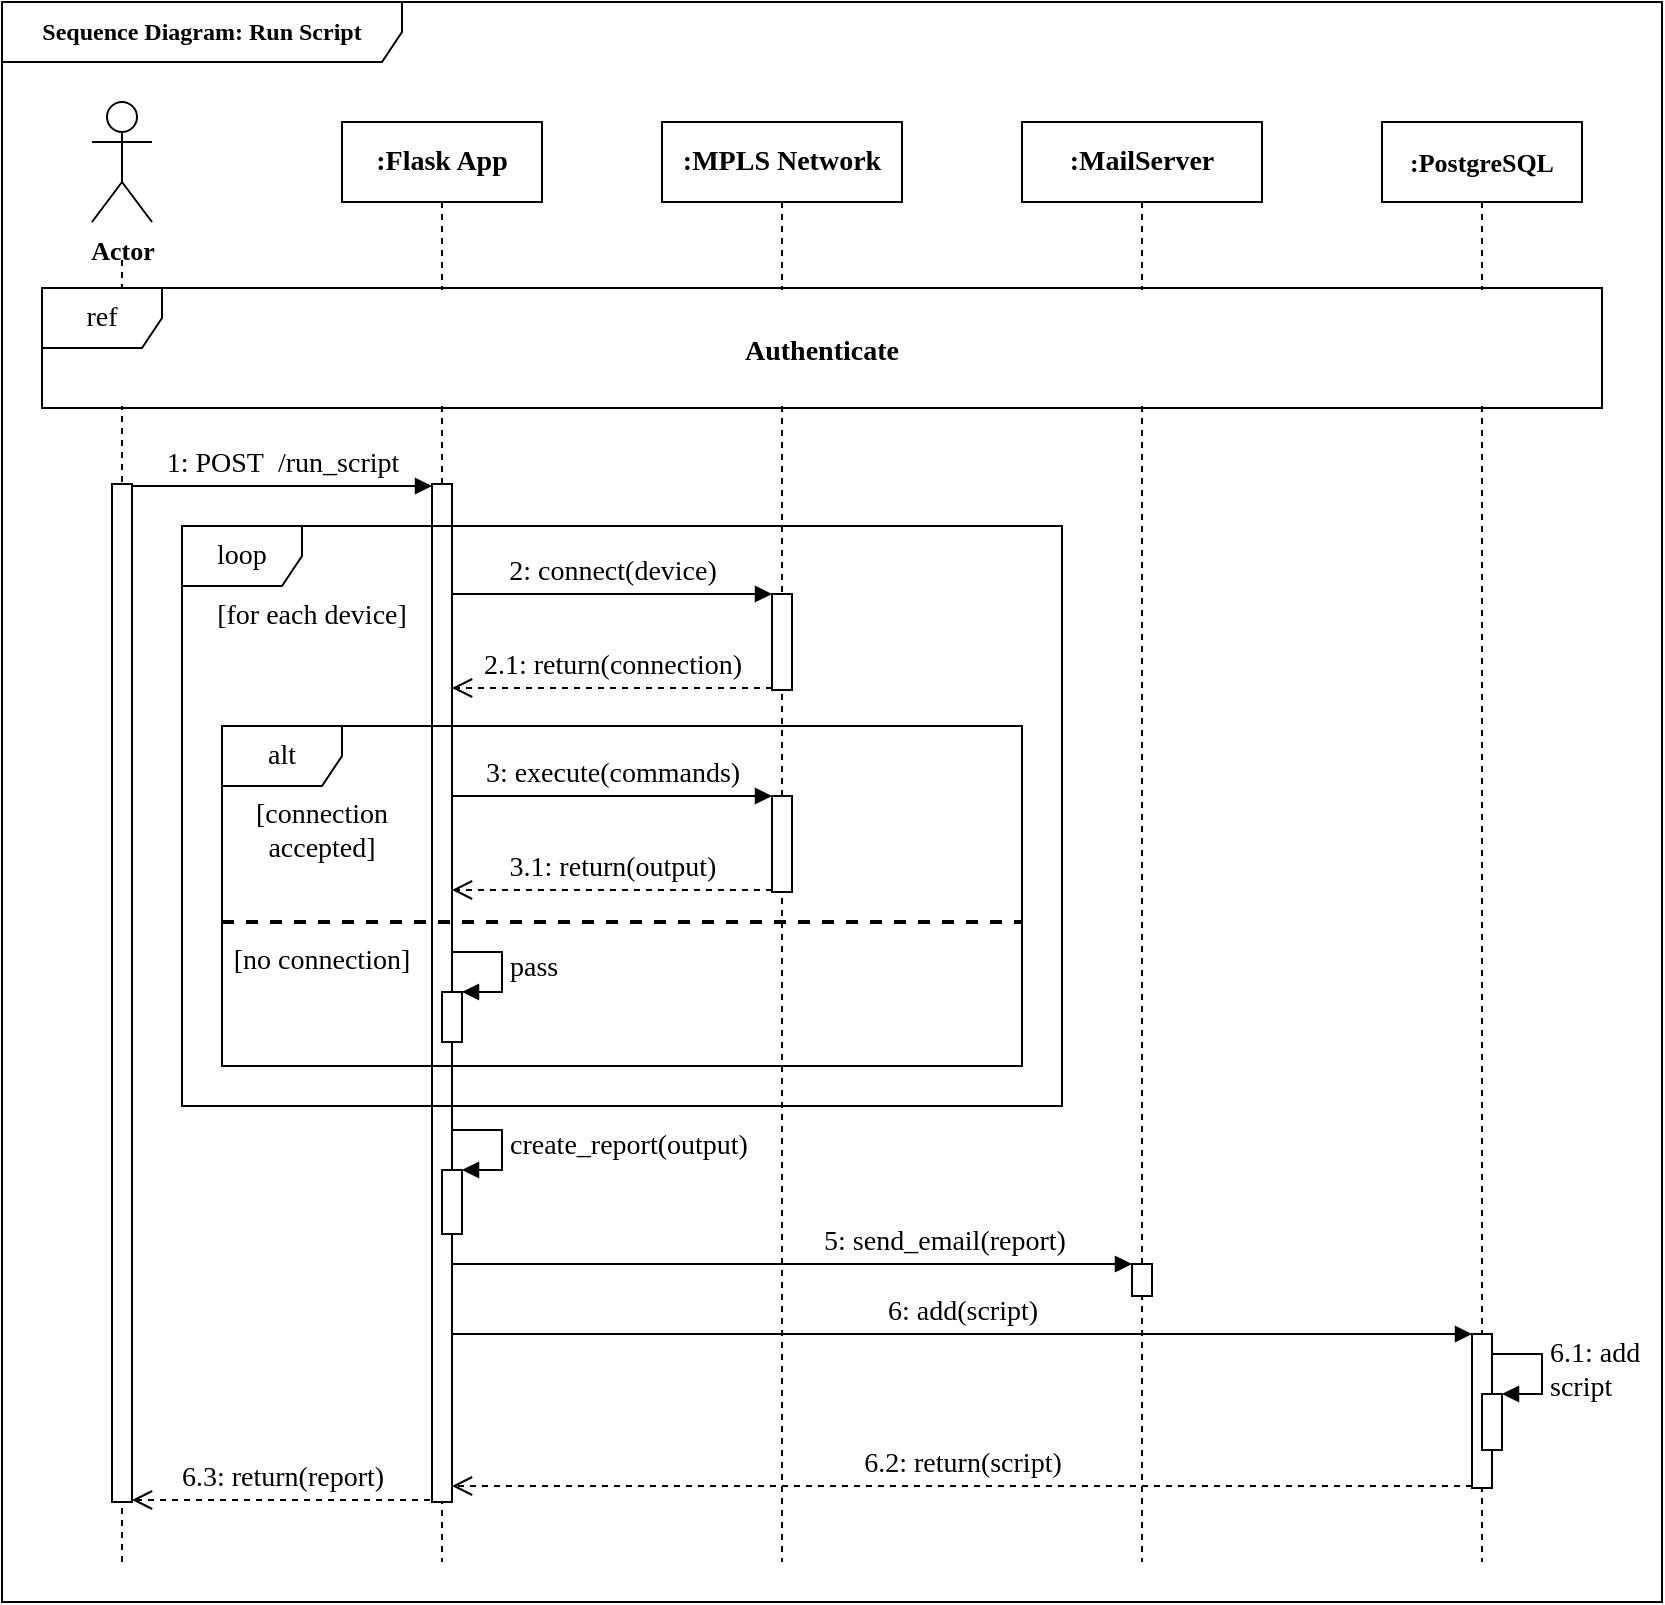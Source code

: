 <mxfile version="13.6.5" type="github">
  <diagram id="kgpKYQtTHZ0yAKxKKP6v" name="Page-1">
    <mxGraphModel dx="1221" dy="587" grid="1" gridSize="10" guides="1" tooltips="1" connect="1" arrows="1" fold="1" page="1" pageScale="1" pageWidth="850" pageHeight="1100" math="0" shadow="0" extFonts="Old Standard TT^https://fonts.googleapis.com/css?family=Old+Standard+TT">
      <root>
        <mxCell id="0" />
        <mxCell id="1" parent="0" />
        <mxCell id="V96XFKrL5X7HhLmzF2Gw-1" value="&lt;font face=&quot;Old Standard TT&quot;&gt;&lt;b&gt;Sequence Diagram: Run Script&lt;/b&gt;&lt;/font&gt;" style="shape=umlFrame;whiteSpace=wrap;html=1;width=200;height=30;" parent="1" vertex="1">
          <mxGeometry x="190" y="30" width="830" height="800" as="geometry" />
        </mxCell>
        <mxCell id="BJgerjKeEdl1azDdf-ck-2" value="" style="endArrow=none;dashed=1;html=1;" parent="1" edge="1">
          <mxGeometry width="50" height="50" relative="1" as="geometry">
            <mxPoint x="250" y="810" as="sourcePoint" />
            <mxPoint x="250" y="158" as="targetPoint" />
          </mxGeometry>
        </mxCell>
        <mxCell id="won6xVCmw4BPkQLx-nKb-10" value="&lt;font face=&quot;Old Standard TT&quot; size=&quot;1&quot;&gt;&lt;b style=&quot;font-size: 14px&quot;&gt;:MailServer&lt;/b&gt;&lt;/font&gt;" style="shape=umlLifeline;perimeter=lifelinePerimeter;whiteSpace=wrap;html=1;container=1;collapsible=0;recursiveResize=0;outlineConnect=0;" parent="1" vertex="1">
          <mxGeometry x="700" y="90" width="120" height="720" as="geometry" />
        </mxCell>
        <mxCell id="scSC1ONJ-kp-0vuA-Wr2-20" value="" style="html=1;points=[];perimeter=orthogonalPerimeter;strokeWidth=1;fontFamily=Old Standard TT;fontSize=14;" parent="won6xVCmw4BPkQLx-nKb-10" vertex="1">
          <mxGeometry x="55" y="571" width="10" height="16" as="geometry" />
        </mxCell>
        <mxCell id="won6xVCmw4BPkQLx-nKb-11" value="&lt;font face=&quot;Old Standard TT&quot; size=&quot;1&quot;&gt;&lt;b style=&quot;font-size: 13px&quot;&gt;:PostgreSQL&lt;/b&gt;&lt;/font&gt;" style="shape=umlLifeline;perimeter=lifelinePerimeter;whiteSpace=wrap;html=1;container=1;collapsible=0;recursiveResize=0;outlineConnect=0;" parent="1" vertex="1">
          <mxGeometry x="880" y="90" width="100" height="720" as="geometry" />
        </mxCell>
        <mxCell id="scSC1ONJ-kp-0vuA-Wr2-23" value="" style="html=1;points=[];perimeter=orthogonalPerimeter;strokeWidth=1;fontFamily=Old Standard TT;fontSize=14;" parent="won6xVCmw4BPkQLx-nKb-11" vertex="1">
          <mxGeometry x="45" y="606" width="10" height="77" as="geometry" />
        </mxCell>
        <mxCell id="scSC1ONJ-kp-0vuA-Wr2-26" value="" style="html=1;points=[];perimeter=orthogonalPerimeter;strokeWidth=1;fontFamily=Old Standard TT;fontSize=14;" parent="won6xVCmw4BPkQLx-nKb-11" vertex="1">
          <mxGeometry x="50" y="636" width="10" height="28" as="geometry" />
        </mxCell>
        <mxCell id="scSC1ONJ-kp-0vuA-Wr2-27" value="6.1: add&lt;br&gt;script" style="edgeStyle=orthogonalEdgeStyle;html=1;align=left;spacingLeft=2;endArrow=block;rounded=0;entryX=1;entryY=0;labelBackgroundColor=none;fontFamily=Old Standard TT;fontSize=14;" parent="won6xVCmw4BPkQLx-nKb-11" target="scSC1ONJ-kp-0vuA-Wr2-26" edge="1">
          <mxGeometry relative="1" as="geometry">
            <mxPoint x="55" y="616" as="sourcePoint" />
            <Array as="points">
              <mxPoint x="80" y="616" />
            </Array>
          </mxGeometry>
        </mxCell>
        <mxCell id="won6xVCmw4BPkQLx-nKb-28" value="&lt;font face=&quot;Old Standard TT&quot; style=&quot;font-size: 13px&quot;&gt;&lt;b&gt;Actor&lt;/b&gt;&lt;/font&gt;" style="shape=umlActor;verticalLabelPosition=bottom;verticalAlign=top;html=1;" parent="1" vertex="1">
          <mxGeometry x="235" y="80" width="30" height="60" as="geometry" />
        </mxCell>
        <mxCell id="won6xVCmw4BPkQLx-nKb-9" value="&lt;font face=&quot;Old Standard TT&quot; size=&quot;1&quot;&gt;&lt;b style=&quot;font-size: 14px&quot;&gt;:Flask App&lt;/b&gt;&lt;/font&gt;" style="shape=umlLifeline;perimeter=lifelinePerimeter;whiteSpace=wrap;html=1;container=1;collapsible=0;recursiveResize=0;outlineConnect=0;" parent="1" vertex="1">
          <mxGeometry x="360" y="90" width="100" height="720" as="geometry" />
        </mxCell>
        <mxCell id="BJgerjKeEdl1azDdf-ck-3" value="" style="html=1;points=[];perimeter=orthogonalPerimeter;" parent="won6xVCmw4BPkQLx-nKb-9" vertex="1">
          <mxGeometry x="45" y="181" width="10" height="509" as="geometry" />
        </mxCell>
        <mxCell id="zxsSyFawASglIHNcO84D-4" value="" style="html=1;points=[];perimeter=orthogonalPerimeter;" vertex="1" parent="won6xVCmw4BPkQLx-nKb-9">
          <mxGeometry x="50" y="524" width="10" height="32" as="geometry" />
        </mxCell>
        <mxCell id="zxsSyFawASglIHNcO84D-5" value="&lt;font style=&quot;font-size: 14px&quot; face=&quot;Old Standard TT&quot;&gt;create_report(output)&lt;/font&gt;" style="edgeStyle=orthogonalEdgeStyle;html=1;align=left;spacingLeft=2;endArrow=block;rounded=0;entryX=1;entryY=0;labelBackgroundColor=none;" edge="1" target="zxsSyFawASglIHNcO84D-4" parent="won6xVCmw4BPkQLx-nKb-9">
          <mxGeometry relative="1" as="geometry">
            <mxPoint x="55" y="504" as="sourcePoint" />
            <Array as="points">
              <mxPoint x="80" y="504" />
            </Array>
          </mxGeometry>
        </mxCell>
        <mxCell id="BJgerjKeEdl1azDdf-ck-6" value="&lt;font face=&quot;Old Standard TT&quot; style=&quot;font-size: 14px&quot;&gt;1: POST&amp;nbsp; /run_script&lt;/font&gt;" style="html=1;verticalAlign=bottom;endArrow=block;labelBackgroundColor=none;" parent="1" edge="1">
          <mxGeometry width="80" relative="1" as="geometry">
            <mxPoint x="255" y="272" as="sourcePoint" />
            <mxPoint x="405" y="272" as="targetPoint" />
          </mxGeometry>
        </mxCell>
        <mxCell id="BJgerjKeEdl1azDdf-ck-7" value="" style="html=1;points=[];perimeter=orthogonalPerimeter;" parent="1" vertex="1">
          <mxGeometry x="245" y="271" width="10" height="509" as="geometry" />
        </mxCell>
        <mxCell id="won6xVCmw4BPkQLx-nKb-49" value="&lt;font face=&quot;Old Standard TT&quot; size=&quot;1&quot;&gt;&lt;b style=&quot;font-size: 14px&quot;&gt;:MPLS Network&lt;/b&gt;&lt;/font&gt;" style="shape=umlLifeline;perimeter=lifelinePerimeter;whiteSpace=wrap;html=1;container=1;collapsible=0;recursiveResize=0;outlineConnect=0;" parent="1" vertex="1">
          <mxGeometry x="520" y="90" width="120" height="720" as="geometry" />
        </mxCell>
        <mxCell id="scSC1ONJ-kp-0vuA-Wr2-3" value="" style="html=1;points=[];perimeter=orthogonalPerimeter;fontFamily=Old Standard TT;fontSize=14;" parent="won6xVCmw4BPkQLx-nKb-49" vertex="1">
          <mxGeometry x="55" y="236" width="10" height="48" as="geometry" />
        </mxCell>
        <mxCell id="scSC1ONJ-kp-0vuA-Wr2-9" value="" style="html=1;points=[];perimeter=orthogonalPerimeter;fontFamily=Old Standard TT;fontSize=14;" parent="won6xVCmw4BPkQLx-nKb-49" vertex="1">
          <mxGeometry x="55" y="337" width="10" height="48" as="geometry" />
        </mxCell>
        <mxCell id="scSC1ONJ-kp-0vuA-Wr2-11" value="3.1: return(output)" style="html=1;verticalAlign=bottom;endArrow=open;dashed=1;endSize=8;exitX=0;exitY=0.95;fontFamily=Old Standard TT;fontSize=14;labelBackgroundColor=none;" parent="won6xVCmw4BPkQLx-nKb-49" edge="1">
          <mxGeometry relative="1" as="geometry">
            <mxPoint x="-105" y="384" as="targetPoint" />
            <mxPoint x="55" y="384" as="sourcePoint" />
          </mxGeometry>
        </mxCell>
        <mxCell id="scSC1ONJ-kp-0vuA-Wr2-2" value="[for each device]" style="text;align=center;fontStyle=0;verticalAlign=middle;spacingLeft=3;spacingRight=3;strokeColor=none;rotatable=0;points=[[0,0.5],[1,0.5]];portConstraint=eastwest;fontFamily=Old Standard TT;fontSize=14;" parent="1" vertex="1">
          <mxGeometry x="290" y="322" width="110" height="26" as="geometry" />
        </mxCell>
        <mxCell id="scSC1ONJ-kp-0vuA-Wr2-4" value="2: connect(device)" style="html=1;verticalAlign=bottom;endArrow=block;entryX=0;entryY=0;fontFamily=Old Standard TT;fontSize=14;labelBackgroundColor=none;" parent="1" target="scSC1ONJ-kp-0vuA-Wr2-3" edge="1">
          <mxGeometry relative="1" as="geometry">
            <mxPoint x="415" y="326.0" as="sourcePoint" />
          </mxGeometry>
        </mxCell>
        <mxCell id="scSC1ONJ-kp-0vuA-Wr2-5" value="2.1: return(connection)" style="html=1;verticalAlign=bottom;endArrow=open;dashed=1;endSize=8;exitX=0;exitY=0.95;fontFamily=Old Standard TT;fontSize=14;labelBackgroundColor=none;" parent="1" edge="1">
          <mxGeometry relative="1" as="geometry">
            <mxPoint x="415" y="373" as="targetPoint" />
            <mxPoint x="575" y="373" as="sourcePoint" />
          </mxGeometry>
        </mxCell>
        <mxCell id="scSC1ONJ-kp-0vuA-Wr2-10" value="3: execute(commands)" style="html=1;verticalAlign=bottom;endArrow=block;entryX=0;entryY=0;fontFamily=Old Standard TT;fontSize=14;labelBackgroundColor=none;" parent="1" edge="1">
          <mxGeometry relative="1" as="geometry">
            <mxPoint x="415" y="427" as="sourcePoint" />
            <mxPoint x="575" y="427" as="targetPoint" />
          </mxGeometry>
        </mxCell>
        <mxCell id="scSC1ONJ-kp-0vuA-Wr2-12" value="" style="line;strokeWidth=2;fillColor=none;align=left;verticalAlign=middle;spacingTop=-1;spacingLeft=3;spacingRight=3;rotatable=0;labelPosition=right;points=[];portConstraint=eastwest;fontFamily=Old Standard TT;fontSize=14;dashed=1;" parent="1" vertex="1">
          <mxGeometry x="300" y="486" width="400" height="8" as="geometry" />
        </mxCell>
        <mxCell id="scSC1ONJ-kp-0vuA-Wr2-13" value="[connection &#xa;accepted]" style="text;align=center;fontStyle=0;verticalAlign=middle;spacingLeft=3;spacingRight=3;strokeColor=none;rotatable=0;points=[[0,0.5],[1,0.5]];portConstraint=eastwest;fontFamily=Old Standard TT;fontSize=14;" parent="1" vertex="1">
          <mxGeometry x="310" y="430" width="80" height="26" as="geometry" />
        </mxCell>
        <mxCell id="scSC1ONJ-kp-0vuA-Wr2-14" value="[no connection]" style="text;align=center;fontStyle=0;verticalAlign=middle;spacingLeft=3;spacingRight=3;strokeColor=none;rotatable=0;points=[[0,0.5],[1,0.5]];portConstraint=eastwest;fontFamily=Old Standard TT;fontSize=14;" parent="1" vertex="1">
          <mxGeometry x="310" y="498" width="80" height="19" as="geometry" />
        </mxCell>
        <mxCell id="scSC1ONJ-kp-0vuA-Wr2-21" value="5: send_email(report)" style="html=1;verticalAlign=bottom;endArrow=block;labelBackgroundColor=none;fontFamily=Old Standard TT;fontSize=14;" parent="1" edge="1">
          <mxGeometry x="0.443" relative="1" as="geometry">
            <mxPoint x="415" y="661" as="sourcePoint" />
            <mxPoint x="755" y="661" as="targetPoint" />
            <mxPoint as="offset" />
          </mxGeometry>
        </mxCell>
        <mxCell id="scSC1ONJ-kp-0vuA-Wr2-24" value="6: add(script)" style="html=1;verticalAlign=bottom;endArrow=block;entryX=0;entryY=0;labelBackgroundColor=none;fontFamily=Old Standard TT;fontSize=14;" parent="1" target="scSC1ONJ-kp-0vuA-Wr2-23" edge="1">
          <mxGeometry relative="1" as="geometry">
            <mxPoint x="415" y="696" as="sourcePoint" />
          </mxGeometry>
        </mxCell>
        <mxCell id="scSC1ONJ-kp-0vuA-Wr2-25" value="6.2: return(script)" style="html=1;verticalAlign=bottom;endArrow=open;dashed=1;endSize=8;exitX=0;exitY=0.95;labelBackgroundColor=none;fontFamily=Old Standard TT;fontSize=14;" parent="1" edge="1">
          <mxGeometry relative="1" as="geometry">
            <mxPoint x="415" y="772.0" as="targetPoint" />
            <mxPoint x="925" y="772.0" as="sourcePoint" />
          </mxGeometry>
        </mxCell>
        <mxCell id="scSC1ONJ-kp-0vuA-Wr2-30" value="6.3: return(report)" style="html=1;verticalAlign=bottom;endArrow=open;dashed=1;endSize=8;labelBackgroundColor=none;fontFamily=Old Standard TT;fontSize=14;" parent="1" edge="1">
          <mxGeometry relative="1" as="geometry">
            <mxPoint x="404" y="779.0" as="sourcePoint" />
            <mxPoint x="255" y="779.0" as="targetPoint" />
          </mxGeometry>
        </mxCell>
        <mxCell id="scSC1ONJ-kp-0vuA-Wr2-29" value="Authenticate" style="text;align=center;fontStyle=1;verticalAlign=middle;spacingLeft=3;spacingRight=3;strokeColor=none;rotatable=0;points=[[0,0.5],[1,0.5]];portConstraint=eastwest;fontFamily=Old Standard TT;fontSize=14;fillColor=#ffffff;" parent="1" vertex="1">
          <mxGeometry x="211" y="174" width="778" height="58" as="geometry" />
        </mxCell>
        <mxCell id="zxsSyFawASglIHNcO84D-2" value="" style="html=1;points=[];perimeter=orthogonalPerimeter;" vertex="1" parent="1">
          <mxGeometry x="410" y="525" width="10" height="25" as="geometry" />
        </mxCell>
        <mxCell id="zxsSyFawASglIHNcO84D-3" value="&lt;font style=&quot;font-size: 14px&quot; face=&quot;Old Standard TT&quot;&gt;pass&lt;/font&gt;" style="edgeStyle=orthogonalEdgeStyle;html=1;align=left;spacingLeft=2;endArrow=block;rounded=0;entryX=1;entryY=0;labelBackgroundColor=none;" edge="1" target="zxsSyFawASglIHNcO84D-2" parent="1">
          <mxGeometry relative="1" as="geometry">
            <mxPoint x="415" y="505" as="sourcePoint" />
            <Array as="points">
              <mxPoint x="440" y="505" />
            </Array>
          </mxGeometry>
        </mxCell>
        <mxCell id="scSC1ONJ-kp-0vuA-Wr2-28" value="ref" style="shape=umlFrame;whiteSpace=wrap;html=1;strokeWidth=1;fontFamily=Old Standard TT;fontSize=14;labelBackgroundColor=none;" parent="1" vertex="1">
          <mxGeometry x="210" y="173" width="780" height="60" as="geometry" />
        </mxCell>
        <mxCell id="scSC1ONJ-kp-0vuA-Wr2-7" value="&lt;font style=&quot;font-size: 14px&quot;&gt;alt&lt;/font&gt;" style="shape=umlFrame;whiteSpace=wrap;html=1;fontFamily=Old Standard TT;fontSize=14;" parent="1" vertex="1">
          <mxGeometry x="300" y="392" width="400" height="170" as="geometry" />
        </mxCell>
        <mxCell id="scSC1ONJ-kp-0vuA-Wr2-1" value="&lt;font style=&quot;font-size: 14px&quot; face=&quot;Old Standard TT&quot;&gt;loop&lt;/font&gt;" style="shape=umlFrame;whiteSpace=wrap;html=1;" parent="1" vertex="1">
          <mxGeometry x="280" y="292" width="440" height="290" as="geometry" />
        </mxCell>
      </root>
    </mxGraphModel>
  </diagram>
</mxfile>

